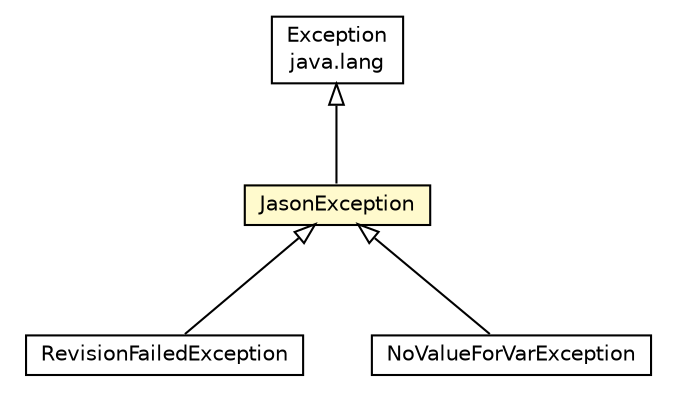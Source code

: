 #!/usr/local/bin/dot
#
# Class diagram 
# Generated by UMLGraph version R5_6_6-1-g9240c4 (http://www.umlgraph.org/)
#

digraph G {
	edge [fontname="Helvetica",fontsize=10,labelfontname="Helvetica",labelfontsize=10];
	node [fontname="Helvetica",fontsize=10,shape=plaintext];
	nodesep=0.25;
	ranksep=0.5;
	// jason.RevisionFailedException
	c25450 [label=<<table title="jason.RevisionFailedException" border="0" cellborder="1" cellspacing="0" cellpadding="2" port="p" href="./RevisionFailedException.html">
		<tr><td><table border="0" cellspacing="0" cellpadding="1">
<tr><td align="center" balign="center"> RevisionFailedException </td></tr>
		</table></td></tr>
		</table>>, URL="./RevisionFailedException.html", fontname="Helvetica", fontcolor="black", fontsize=10.0];
	// jason.NoValueForVarException
	c25452 [label=<<table title="jason.NoValueForVarException" border="0" cellborder="1" cellspacing="0" cellpadding="2" port="p" href="./NoValueForVarException.html">
		<tr><td><table border="0" cellspacing="0" cellpadding="1">
<tr><td align="center" balign="center"> NoValueForVarException </td></tr>
		</table></td></tr>
		</table>>, URL="./NoValueForVarException.html", fontname="Helvetica", fontcolor="black", fontsize=10.0];
	// jason.JasonException
	c25453 [label=<<table title="jason.JasonException" border="0" cellborder="1" cellspacing="0" cellpadding="2" port="p" bgcolor="lemonChiffon" href="./JasonException.html">
		<tr><td><table border="0" cellspacing="0" cellpadding="1">
<tr><td align="center" balign="center"> JasonException </td></tr>
		</table></td></tr>
		</table>>, URL="./JasonException.html", fontname="Helvetica", fontcolor="black", fontsize=10.0];
	//jason.RevisionFailedException extends jason.JasonException
	c25453:p -> c25450:p [dir=back,arrowtail=empty];
	//jason.NoValueForVarException extends jason.JasonException
	c25453:p -> c25452:p [dir=back,arrowtail=empty];
	//jason.JasonException extends java.lang.Exception
	c25705:p -> c25453:p [dir=back,arrowtail=empty];
	// java.lang.Exception
	c25705 [label=<<table title="java.lang.Exception" border="0" cellborder="1" cellspacing="0" cellpadding="2" port="p" href="http://java.sun.com/j2se/1.4.2/docs/api/java/lang/Exception.html">
		<tr><td><table border="0" cellspacing="0" cellpadding="1">
<tr><td align="center" balign="center"> Exception </td></tr>
<tr><td align="center" balign="center"> java.lang </td></tr>
		</table></td></tr>
		</table>>, URL="http://java.sun.com/j2se/1.4.2/docs/api/java/lang/Exception.html", fontname="Helvetica", fontcolor="black", fontsize=10.0];
}


